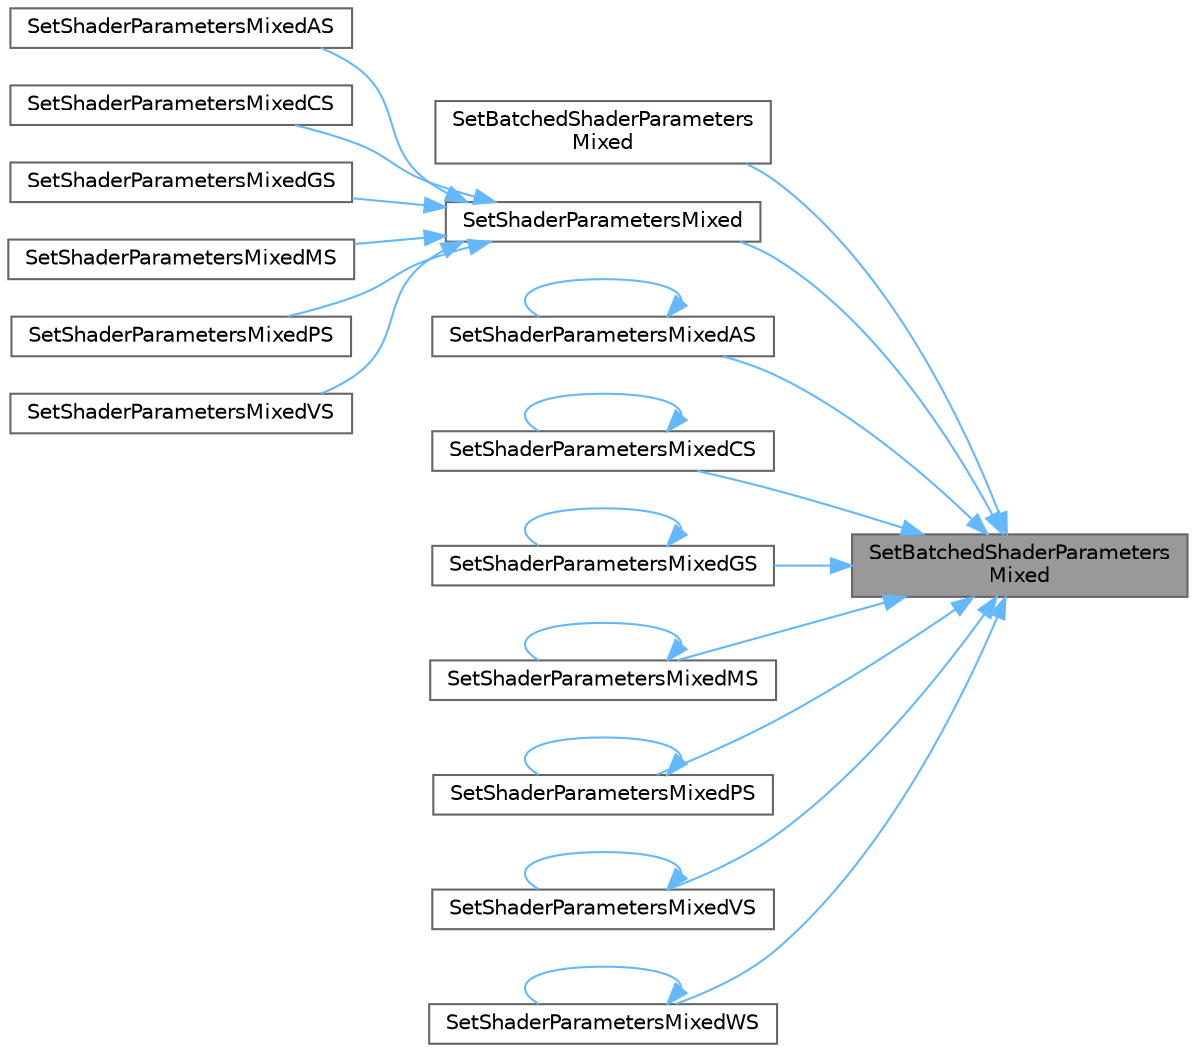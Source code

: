 digraph "SetBatchedShaderParametersMixed"
{
 // INTERACTIVE_SVG=YES
 // LATEX_PDF_SIZE
  bgcolor="transparent";
  edge [fontname=Helvetica,fontsize=10,labelfontname=Helvetica,labelfontsize=10];
  node [fontname=Helvetica,fontsize=10,shape=box,height=0.2,width=0.4];
  rankdir="RL";
  Node1 [id="Node000001",label="SetBatchedShaderParameters\lMixed",height=0.2,width=0.4,color="gray40", fillcolor="grey60", style="filled", fontcolor="black",tooltip="Utility to set all legacy and non-legacy parameters for a shader. Requires the shader type to impleme..."];
  Node1 -> Node2 [id="edge1_Node000001_Node000002",dir="back",color="steelblue1",style="solid",tooltip=" "];
  Node2 [id="Node000002",label="SetBatchedShaderParameters\lMixed",height=0.2,width=0.4,color="grey40", fillcolor="white", style="filled",URL="$d9/dfb/ShaderParameterUtils_8h.html#a235c84f4f0d544759e8b175e22baf752",tooltip=" "];
  Node1 -> Node3 [id="edge2_Node000001_Node000003",dir="back",color="steelblue1",style="solid",tooltip=" "];
  Node3 [id="Node000003",label="SetShaderParametersMixed",height=0.2,width=0.4,color="grey40", fillcolor="white", style="filled",URL="$d9/dfb/ShaderParameterUtils_8h.html#a1c4b9c1838dc27dcb92087058a24bb27",tooltip="Utility to set all legacy and non-legacy parameters for a shader. Requires the shader type to impleme..."];
  Node3 -> Node4 [id="edge3_Node000003_Node000004",dir="back",color="steelblue1",style="solid",tooltip=" "];
  Node4 [id="Node000004",label="SetShaderParametersMixedAS",height=0.2,width=0.4,color="grey40", fillcolor="white", style="filled",URL="$d9/dfb/ShaderParameterUtils_8h.html#a637cb98caad25e3718fec2e2e885a44e",tooltip="Utility to set all legacy and non-legacy parameters for an Amplification shader. Requires the shader ..."];
  Node3 -> Node5 [id="edge4_Node000003_Node000005",dir="back",color="steelblue1",style="solid",tooltip=" "];
  Node5 [id="Node000005",label="SetShaderParametersMixedCS",height=0.2,width=0.4,color="grey40", fillcolor="white", style="filled",URL="$d9/dfb/ShaderParameterUtils_8h.html#aa93b63c06fda620d6a85e50b093ce598",tooltip="Utility to set all legacy and non-legacy parameters for a Compute shader. Requires the shader type to..."];
  Node3 -> Node6 [id="edge5_Node000003_Node000006",dir="back",color="steelblue1",style="solid",tooltip=" "];
  Node6 [id="Node000006",label="SetShaderParametersMixedGS",height=0.2,width=0.4,color="grey40", fillcolor="white", style="filled",URL="$d9/dfb/ShaderParameterUtils_8h.html#a50dc9dd9d5fd008d3bccdd8af52170c3",tooltip="Utility to set all legacy and non-legacy parameters for a Geometry shader. Requires the shader type t..."];
  Node3 -> Node7 [id="edge6_Node000003_Node000007",dir="back",color="steelblue1",style="solid",tooltip=" "];
  Node7 [id="Node000007",label="SetShaderParametersMixedMS",height=0.2,width=0.4,color="grey40", fillcolor="white", style="filled",URL="$d9/dfb/ShaderParameterUtils_8h.html#a6022ad1656ceb898ae0ab391a32fa156",tooltip="Utility to set all legacy and non-legacy parameters for a Mesh shader. Requires the shader type to im..."];
  Node3 -> Node8 [id="edge7_Node000003_Node000008",dir="back",color="steelblue1",style="solid",tooltip=" "];
  Node8 [id="Node000008",label="SetShaderParametersMixedPS",height=0.2,width=0.4,color="grey40", fillcolor="white", style="filled",URL="$d9/dfb/ShaderParameterUtils_8h.html#a8a3a6b39b5266152ad2fa7d5b9d6f88e",tooltip="Utility to set all legacy and non-legacy parameters for a Pixel shader. Requires the shader type to i..."];
  Node3 -> Node9 [id="edge8_Node000003_Node000009",dir="back",color="steelblue1",style="solid",tooltip=" "];
  Node9 [id="Node000009",label="SetShaderParametersMixedVS",height=0.2,width=0.4,color="grey40", fillcolor="white", style="filled",URL="$d9/dfb/ShaderParameterUtils_8h.html#a344d66d648c50af5ad1c46be373dc10f",tooltip="Utility to set all legacy and non-legacy parameters for a Vertex shader. Requires the shader type to ..."];
  Node1 -> Node10 [id="edge9_Node000001_Node000010",dir="back",color="steelblue1",style="solid",tooltip=" "];
  Node10 [id="Node000010",label="SetShaderParametersMixedAS",height=0.2,width=0.4,color="grey40", fillcolor="white", style="filled",URL="$d9/dfb/ShaderParameterUtils_8h.html#a5c56dc90b11bdd1d1cdb30eb60d60e03",tooltip="Utility to set all legacy and non-legacy parameters for an Amplification shader. Requires the shader ..."];
  Node10 -> Node10 [id="edge10_Node000010_Node000010",dir="back",color="steelblue1",style="solid",tooltip=" "];
  Node1 -> Node11 [id="edge11_Node000001_Node000011",dir="back",color="steelblue1",style="solid",tooltip=" "];
  Node11 [id="Node000011",label="SetShaderParametersMixedCS",height=0.2,width=0.4,color="grey40", fillcolor="white", style="filled",URL="$d9/dfb/ShaderParameterUtils_8h.html#a322bcb44eed619d4796af1ade6e2aebc",tooltip="Utility to set all legacy and non-legacy parameters for a Compute shader. Requires the shader type to..."];
  Node11 -> Node11 [id="edge12_Node000011_Node000011",dir="back",color="steelblue1",style="solid",tooltip=" "];
  Node1 -> Node12 [id="edge13_Node000001_Node000012",dir="back",color="steelblue1",style="solid",tooltip=" "];
  Node12 [id="Node000012",label="SetShaderParametersMixedGS",height=0.2,width=0.4,color="grey40", fillcolor="white", style="filled",URL="$d9/dfb/ShaderParameterUtils_8h.html#aedf6fe9c21f711ed4072bffd846a4e18",tooltip="Utility to set all legacy and non-legacy parameters for a Geometry shader. Requires the shader type t..."];
  Node12 -> Node12 [id="edge14_Node000012_Node000012",dir="back",color="steelblue1",style="solid",tooltip=" "];
  Node1 -> Node13 [id="edge15_Node000001_Node000013",dir="back",color="steelblue1",style="solid",tooltip=" "];
  Node13 [id="Node000013",label="SetShaderParametersMixedMS",height=0.2,width=0.4,color="grey40", fillcolor="white", style="filled",URL="$d9/dfb/ShaderParameterUtils_8h.html#af39ef2a03c9f4d2652395f49b74ee8bd",tooltip="Utility to set all legacy and non-legacy parameters for a Mesh shader. Requires the shader type to im..."];
  Node13 -> Node13 [id="edge16_Node000013_Node000013",dir="back",color="steelblue1",style="solid",tooltip=" "];
  Node1 -> Node14 [id="edge17_Node000001_Node000014",dir="back",color="steelblue1",style="solid",tooltip=" "];
  Node14 [id="Node000014",label="SetShaderParametersMixedPS",height=0.2,width=0.4,color="grey40", fillcolor="white", style="filled",URL="$d9/dfb/ShaderParameterUtils_8h.html#a0c773143cb795e88322c72d1a2898595",tooltip="Utility to set all legacy and non-legacy parameters for a Pixel shader. Requires the shader type to i..."];
  Node14 -> Node14 [id="edge18_Node000014_Node000014",dir="back",color="steelblue1",style="solid",tooltip=" "];
  Node1 -> Node15 [id="edge19_Node000001_Node000015",dir="back",color="steelblue1",style="solid",tooltip=" "];
  Node15 [id="Node000015",label="SetShaderParametersMixedVS",height=0.2,width=0.4,color="grey40", fillcolor="white", style="filled",URL="$d9/dfb/ShaderParameterUtils_8h.html#acc4c60b049b22fa7d7ead67712385aa5",tooltip="Utility to set all legacy and non-legacy parameters for a Vertex shader. Requires the shader type to ..."];
  Node15 -> Node15 [id="edge20_Node000015_Node000015",dir="back",color="steelblue1",style="solid",tooltip=" "];
  Node1 -> Node16 [id="edge21_Node000001_Node000016",dir="back",color="steelblue1",style="solid",tooltip=" "];
  Node16 [id="Node000016",label="SetShaderParametersMixedWS",height=0.2,width=0.4,color="grey40", fillcolor="white", style="filled",URL="$d9/dfb/ShaderParameterUtils_8h.html#a8c92b2fab6d22f3efaee81dfa0c37d87",tooltip="Utility to set all legacy and non-legacy parameters for a WorkGraph shader. Requires the shader type ..."];
  Node16 -> Node16 [id="edge22_Node000016_Node000016",dir="back",color="steelblue1",style="solid",tooltip=" "];
}
